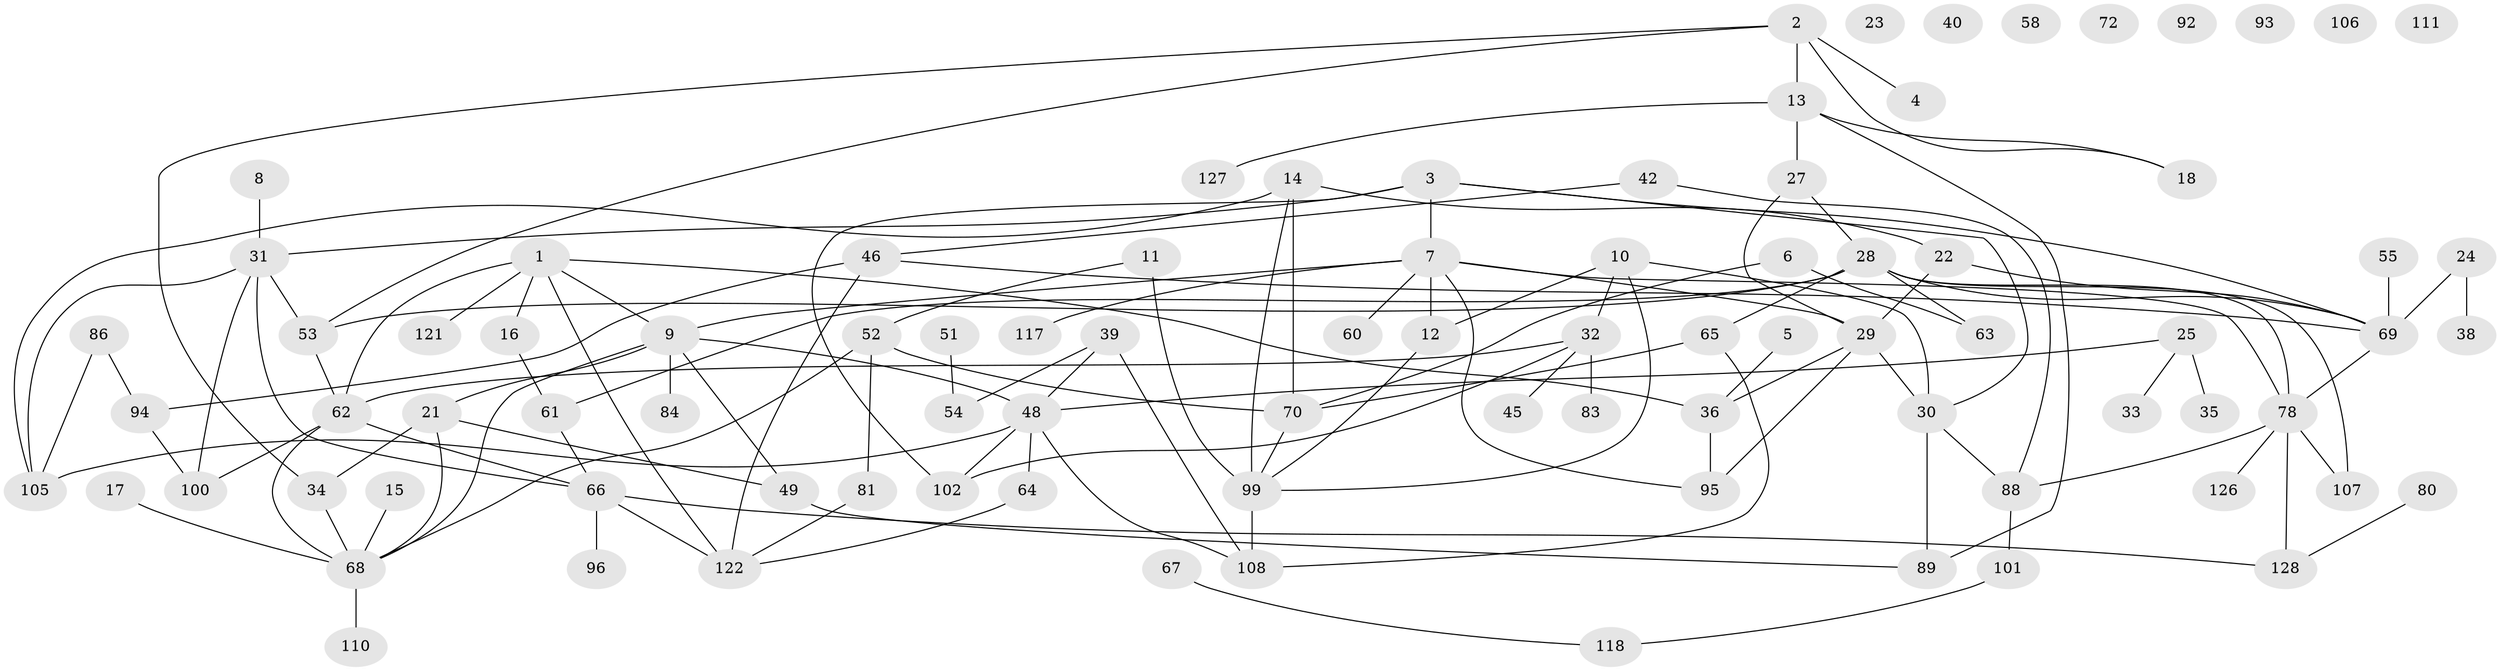 // Generated by graph-tools (version 1.1) at 2025/23/03/03/25 07:23:26]
// undirected, 89 vertices, 129 edges
graph export_dot {
graph [start="1"]
  node [color=gray90,style=filled];
  1 [super="+47"];
  2 [super="+76"];
  3 [super="+43"];
  4;
  5;
  6;
  7 [super="+112"];
  8 [super="+50"];
  9 [super="+59"];
  10;
  11;
  12 [super="+56"];
  13 [super="+20"];
  14 [super="+19"];
  15;
  16;
  17;
  18;
  21 [super="+44"];
  22 [super="+26"];
  23;
  24;
  25 [super="+57"];
  27 [super="+37"];
  28 [super="+74"];
  29 [super="+119"];
  30;
  31 [super="+41"];
  32 [super="+124"];
  33 [super="+85"];
  34;
  35 [super="+91"];
  36 [super="+71"];
  38;
  39;
  40;
  42 [super="+82"];
  45;
  46 [super="+115"];
  48 [super="+87"];
  49;
  51;
  52 [super="+97"];
  53 [super="+98"];
  54 [super="+79"];
  55;
  58;
  60;
  61;
  62 [super="+73"];
  63;
  64;
  65 [super="+125"];
  66 [super="+77"];
  67 [super="+90"];
  68 [super="+114"];
  69 [super="+103"];
  70 [super="+75"];
  72;
  78 [super="+104"];
  80;
  81;
  83;
  84;
  86;
  88 [super="+109"];
  89 [super="+116"];
  92;
  93 [super="+113"];
  94 [super="+129"];
  95;
  96;
  99 [super="+120"];
  100;
  101;
  102;
  105;
  106;
  107;
  108;
  110;
  111;
  117;
  118;
  121;
  122 [super="+123"];
  126;
  127;
  128;
  1 -- 9;
  1 -- 62;
  1 -- 121;
  1 -- 16;
  1 -- 36;
  1 -- 122;
  2 -- 4;
  2 -- 34;
  2 -- 13;
  2 -- 18;
  2 -- 53;
  3 -- 7;
  3 -- 102;
  3 -- 69;
  3 -- 30;
  3 -- 31;
  5 -- 36;
  6 -- 63;
  6 -- 70;
  7 -- 60;
  7 -- 95;
  7 -- 117;
  7 -- 78;
  7 -- 9;
  7 -- 29;
  7 -- 12;
  8 -- 31;
  9 -- 84;
  9 -- 49;
  9 -- 68;
  9 -- 21;
  9 -- 48;
  10 -- 30;
  10 -- 32;
  10 -- 99;
  10 -- 12;
  11 -- 52;
  11 -- 99 [weight=2];
  12 -- 99;
  13 -- 18;
  13 -- 127;
  13 -- 27;
  13 -- 89;
  14 -- 105;
  14 -- 99;
  14 -- 22;
  14 -- 70;
  15 -- 68;
  16 -- 61;
  17 -- 68;
  21 -- 49;
  21 -- 34;
  21 -- 68;
  22 -- 29;
  22 -- 69;
  24 -- 38;
  24 -- 69;
  25 -- 48;
  25 -- 33;
  25 -- 35;
  27 -- 28;
  27 -- 29;
  28 -- 65;
  28 -- 69;
  28 -- 78;
  28 -- 107;
  28 -- 61;
  28 -- 53;
  28 -- 63;
  29 -- 95;
  29 -- 30;
  29 -- 36;
  30 -- 88;
  30 -- 89;
  31 -- 100;
  31 -- 66;
  31 -- 105;
  31 -- 53;
  32 -- 45;
  32 -- 83;
  32 -- 102;
  32 -- 62;
  34 -- 68;
  36 -- 95;
  39 -- 54;
  39 -- 108;
  39 -- 48;
  42 -- 88;
  42 -- 46;
  46 -- 122 [weight=2];
  46 -- 69;
  46 -- 94;
  48 -- 105;
  48 -- 108;
  48 -- 64;
  48 -- 102;
  49 -- 89;
  51 -- 54;
  52 -- 68;
  52 -- 70;
  52 -- 81;
  53 -- 62;
  55 -- 69;
  61 -- 66;
  62 -- 68 [weight=2];
  62 -- 100;
  62 -- 66;
  64 -- 122;
  65 -- 108;
  65 -- 70;
  66 -- 96;
  66 -- 128;
  66 -- 122;
  67 -- 118;
  68 -- 110;
  69 -- 78;
  70 -- 99;
  78 -- 88;
  78 -- 107;
  78 -- 126;
  78 -- 128;
  80 -- 128;
  81 -- 122;
  86 -- 94;
  86 -- 105;
  88 -- 101;
  94 -- 100;
  99 -- 108;
  101 -- 118;
}

